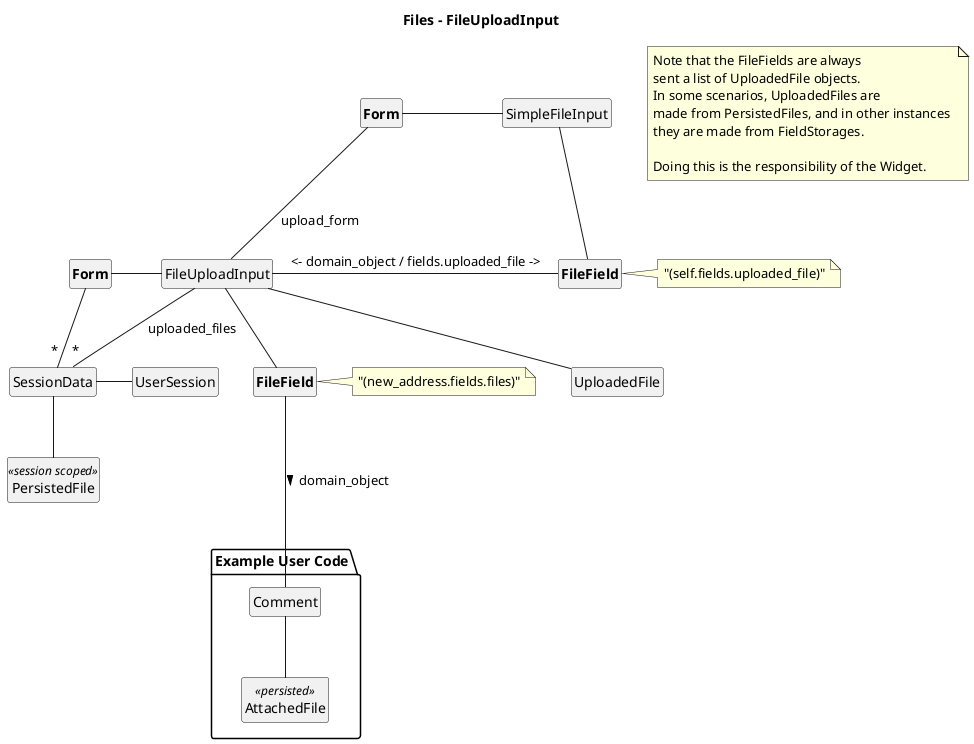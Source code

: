 @startuml

title Files - FileUploadInput

hide members
hide circle

note "Note that the FileFields are always \nsent a list of UploadedFile objects.\nIn some scenarios, UploadedFiles are \nmade from PersistedFiles, and in other instances \nthey are made from FieldStorages. \n\nDoing this is the responsibility of the Widget." as N1

class PersistedFile <<session scoped>>
class "<b>Form</b>" as Form_1
class "<b>Form</b>" as Form_2
class "<b>FileField</b>" as FileField_1
note right: "(self.fields.uploaded_file)"
class "<b>FileField</b>" as FileField_2
note right: "(new_address.fields.files)"

Form_1 -right- SimpleFileInput
SimpleFileInput -- FileField_1
FileUploadInput -up- Form_1 : upload_form

FileUploadInput -left- Form_2
FileUploadInput -right- FileField_1 : <- domain_object / fields.uploaded_file ->
'FileUploadInput -right- FileField_1  : fields.uploaded_file >
FileUploadInput -- FileField_2
FileUploadInput -- UploadedFile

FileUploadInput -- "*" SessionData : uploaded_files
Form_2 -- "*" SessionData
SessionData -right- UserSession
PersistedFile -up- SessionData

package "Example User Code"{
class Comment
class AttachedFile <<persisted>>
Comment -down- AttachedFile
}

FileField_2 --- Comment : domain_object >

@enduml